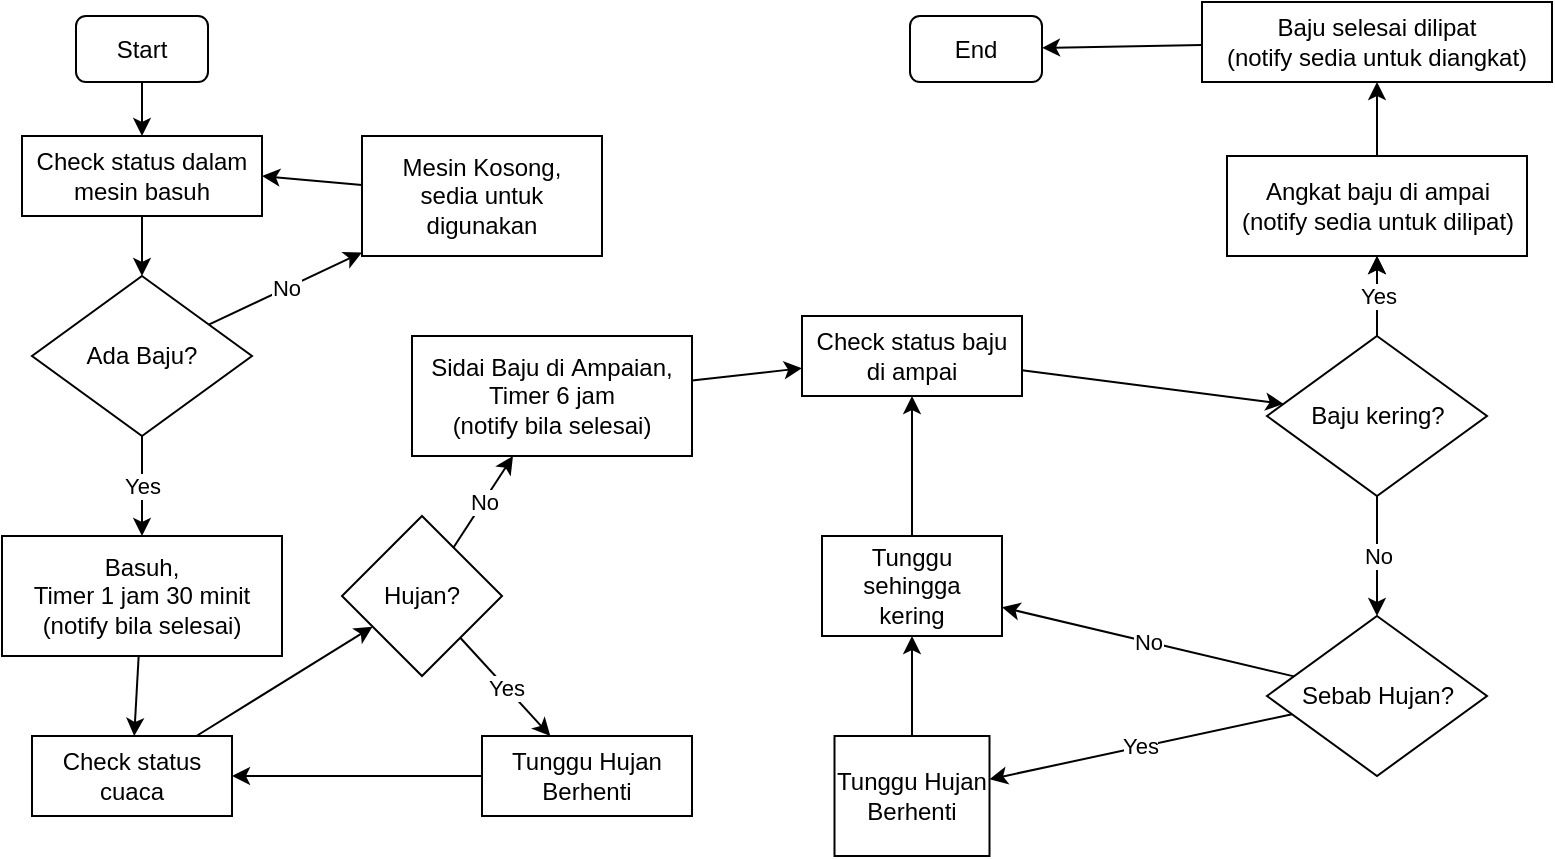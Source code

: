 <mxfile version="13.10.6" type="github">
  <diagram id="s7PEEPJIy9o_5e2Pum9e" name="Page-1">
    <mxGraphModel dx="918" dy="495" grid="1" gridSize="10" guides="1" tooltips="1" connect="1" arrows="1" fold="1" page="1" pageScale="1" pageWidth="827" pageHeight="1169" math="0" shadow="0">
      <root>
        <mxCell id="0" />
        <mxCell id="1" parent="0" />
        <mxCell id="jHbEwE0dVUc-BleYFiny-2" value="" style="edgeStyle=orthogonalEdgeStyle;rounded=0;orthogonalLoop=1;jettySize=auto;html=1;" edge="1" parent="1" source="q2Ii8qjP3S2E4ouvrTp5-34" target="jHbEwE0dVUc-BleYFiny-1">
          <mxGeometry relative="1" as="geometry" />
        </mxCell>
        <mxCell id="q2Ii8qjP3S2E4ouvrTp5-34" value="Start" style="rounded=1;whiteSpace=wrap;html=1;" parent="1" vertex="1">
          <mxGeometry x="67" y="20" width="66" height="33" as="geometry" />
        </mxCell>
        <mxCell id="q2Ii8qjP3S2E4ouvrTp5-49" value="End" style="rounded=1;whiteSpace=wrap;html=1;" parent="1" vertex="1">
          <mxGeometry x="484" y="20" width="66" height="33" as="geometry" />
        </mxCell>
        <mxCell id="jHbEwE0dVUc-BleYFiny-32" value="" style="edgeStyle=orthogonalEdgeStyle;rounded=0;orthogonalLoop=1;jettySize=auto;html=1;" edge="1" parent="1" source="jHbEwE0dVUc-BleYFiny-1" target="jHbEwE0dVUc-BleYFiny-31">
          <mxGeometry relative="1" as="geometry" />
        </mxCell>
        <mxCell id="jHbEwE0dVUc-BleYFiny-1" value="Check status dalam mesin basuh" style="rounded=0;whiteSpace=wrap;html=1;strokeWidth=1;" vertex="1" parent="1">
          <mxGeometry x="40" y="80" width="120" height="40" as="geometry" />
        </mxCell>
        <mxCell id="jHbEwE0dVUc-BleYFiny-77" value="" style="edgeStyle=none;rounded=0;orthogonalLoop=1;jettySize=auto;html=1;" edge="1" parent="1" source="jHbEwE0dVUc-BleYFiny-5" target="jHbEwE0dVUc-BleYFiny-73">
          <mxGeometry relative="1" as="geometry" />
        </mxCell>
        <mxCell id="jHbEwE0dVUc-BleYFiny-5" value="Basuh,&lt;br&gt;Timer 1 jam 30 minit&lt;br&gt;(notify bila selesai)" style="rounded=0;whiteSpace=wrap;html=1;strokeWidth=1;" vertex="1" parent="1">
          <mxGeometry x="30" y="280" width="140" height="60" as="geometry" />
        </mxCell>
        <mxCell id="jHbEwE0dVUc-BleYFiny-50" value="" style="edgeStyle=none;rounded=0;orthogonalLoop=1;jettySize=auto;html=1;" edge="1" parent="1" source="jHbEwE0dVUc-BleYFiny-9" target="jHbEwE0dVUc-BleYFiny-49">
          <mxGeometry relative="1" as="geometry" />
        </mxCell>
        <mxCell id="jHbEwE0dVUc-BleYFiny-9" value="Check status baju&lt;br&gt;di ampai" style="rounded=0;whiteSpace=wrap;html=1;strokeWidth=1;" vertex="1" parent="1">
          <mxGeometry x="430" y="170" width="110" height="40" as="geometry" />
        </mxCell>
        <mxCell id="jHbEwE0dVUc-BleYFiny-43" value="Yes" style="edgeStyle=none;rounded=0;orthogonalLoop=1;jettySize=auto;html=1;" edge="1" parent="1" source="jHbEwE0dVUc-BleYFiny-31" target="jHbEwE0dVUc-BleYFiny-5">
          <mxGeometry relative="1" as="geometry" />
        </mxCell>
        <mxCell id="jHbEwE0dVUc-BleYFiny-81" value="No" style="edgeStyle=none;rounded=0;orthogonalLoop=1;jettySize=auto;html=1;" edge="1" parent="1" source="jHbEwE0dVUc-BleYFiny-31" target="jHbEwE0dVUc-BleYFiny-34">
          <mxGeometry relative="1" as="geometry" />
        </mxCell>
        <mxCell id="jHbEwE0dVUc-BleYFiny-31" value="Ada Baju?" style="rhombus;whiteSpace=wrap;html=1;rounded=0;strokeWidth=1;" vertex="1" parent="1">
          <mxGeometry x="45" y="150" width="110" height="80" as="geometry" />
        </mxCell>
        <mxCell id="jHbEwE0dVUc-BleYFiny-63" value="" style="edgeStyle=none;rounded=0;orthogonalLoop=1;jettySize=auto;html=1;entryX=1;entryY=0.5;entryDx=0;entryDy=0;" edge="1" parent="1" source="jHbEwE0dVUc-BleYFiny-34" target="jHbEwE0dVUc-BleYFiny-1">
          <mxGeometry relative="1" as="geometry">
            <mxPoint x="265" y="80" as="targetPoint" />
          </mxGeometry>
        </mxCell>
        <mxCell id="jHbEwE0dVUc-BleYFiny-34" value="Mesin Kosong,&lt;br&gt;sedia untuk digunakan" style="whiteSpace=wrap;html=1;rounded=0;strokeWidth=1;" vertex="1" parent="1">
          <mxGeometry x="210" y="80" width="120" height="60" as="geometry" />
        </mxCell>
        <mxCell id="jHbEwE0dVUc-BleYFiny-48" value="" style="edgeStyle=none;rounded=0;orthogonalLoop=1;jettySize=auto;html=1;" edge="1" parent="1" source="jHbEwE0dVUc-BleYFiny-47" target="jHbEwE0dVUc-BleYFiny-9">
          <mxGeometry relative="1" as="geometry" />
        </mxCell>
        <mxCell id="jHbEwE0dVUc-BleYFiny-47" value="Sidai Baju di&amp;nbsp;Ampaian,&lt;br&gt;Timer 6 jam&lt;br&gt;(notify bila selesai)" style="rounded=0;whiteSpace=wrap;html=1;strokeWidth=1;" vertex="1" parent="1">
          <mxGeometry x="235" y="180" width="140" height="60" as="geometry" />
        </mxCell>
        <mxCell id="jHbEwE0dVUc-BleYFiny-52" value="Ya" style="edgeStyle=none;rounded=0;orthogonalLoop=1;jettySize=auto;html=1;" edge="1" parent="1" source="jHbEwE0dVUc-BleYFiny-49" target="jHbEwE0dVUc-BleYFiny-51">
          <mxGeometry relative="1" as="geometry" />
        </mxCell>
        <mxCell id="jHbEwE0dVUc-BleYFiny-55" value="Yes" style="edgeStyle=none;rounded=0;orthogonalLoop=1;jettySize=auto;html=1;" edge="1" parent="1" source="jHbEwE0dVUc-BleYFiny-49" target="jHbEwE0dVUc-BleYFiny-51">
          <mxGeometry relative="1" as="geometry" />
        </mxCell>
        <mxCell id="jHbEwE0dVUc-BleYFiny-58" value="" style="edgeStyle=none;rounded=0;orthogonalLoop=1;jettySize=auto;html=1;" edge="1" parent="1" source="jHbEwE0dVUc-BleYFiny-51" target="jHbEwE0dVUc-BleYFiny-57">
          <mxGeometry relative="1" as="geometry" />
        </mxCell>
        <mxCell id="jHbEwE0dVUc-BleYFiny-51" value="Angkat baju di ampai&lt;br&gt;(notify sedia untuk dilipat)" style="whiteSpace=wrap;html=1;rounded=0;strokeWidth=1;" vertex="1" parent="1">
          <mxGeometry x="642.5" y="90" width="150" height="50" as="geometry" />
        </mxCell>
        <mxCell id="jHbEwE0dVUc-BleYFiny-61" value="" style="edgeStyle=none;rounded=0;orthogonalLoop=1;jettySize=auto;html=1;" edge="1" parent="1" source="jHbEwE0dVUc-BleYFiny-53" target="jHbEwE0dVUc-BleYFiny-9">
          <mxGeometry relative="1" as="geometry" />
        </mxCell>
        <mxCell id="jHbEwE0dVUc-BleYFiny-53" value="Tunggu sehingga&lt;br&gt;kering" style="whiteSpace=wrap;html=1;rounded=0;strokeWidth=1;" vertex="1" parent="1">
          <mxGeometry x="440" y="280" width="90" height="50" as="geometry" />
        </mxCell>
        <mxCell id="jHbEwE0dVUc-BleYFiny-60" value="" style="edgeStyle=none;rounded=0;orthogonalLoop=1;jettySize=auto;html=1;" edge="1" parent="1" source="jHbEwE0dVUc-BleYFiny-57" target="q2Ii8qjP3S2E4ouvrTp5-49">
          <mxGeometry relative="1" as="geometry" />
        </mxCell>
        <mxCell id="jHbEwE0dVUc-BleYFiny-57" value="Baju selesai dilipat&lt;br&gt;(notify sedia untuk diangkat)" style="whiteSpace=wrap;html=1;rounded=0;strokeWidth=1;" vertex="1" parent="1">
          <mxGeometry x="630" y="13" width="175" height="40" as="geometry" />
        </mxCell>
        <mxCell id="jHbEwE0dVUc-BleYFiny-67" value="No" style="edgeStyle=none;rounded=0;orthogonalLoop=1;jettySize=auto;html=1;" edge="1" parent="1" source="jHbEwE0dVUc-BleYFiny-49" target="jHbEwE0dVUc-BleYFiny-66">
          <mxGeometry relative="1" as="geometry" />
        </mxCell>
        <mxCell id="jHbEwE0dVUc-BleYFiny-49" value="Baju kering?" style="rhombus;whiteSpace=wrap;html=1;rounded=0;strokeWidth=1;" vertex="1" parent="1">
          <mxGeometry x="662.5" y="180" width="110" height="80" as="geometry" />
        </mxCell>
        <mxCell id="jHbEwE0dVUc-BleYFiny-69" value="No" style="edgeStyle=none;rounded=0;orthogonalLoop=1;jettySize=auto;html=1;" edge="1" parent="1" source="jHbEwE0dVUc-BleYFiny-66" target="jHbEwE0dVUc-BleYFiny-53">
          <mxGeometry relative="1" as="geometry">
            <mxPoint x="587.5" y="370.526" as="targetPoint" />
          </mxGeometry>
        </mxCell>
        <mxCell id="jHbEwE0dVUc-BleYFiny-71" value="Yes" style="edgeStyle=none;rounded=0;orthogonalLoop=1;jettySize=auto;html=1;" edge="1" parent="1" source="jHbEwE0dVUc-BleYFiny-66" target="jHbEwE0dVUc-BleYFiny-70">
          <mxGeometry relative="1" as="geometry" />
        </mxCell>
        <mxCell id="jHbEwE0dVUc-BleYFiny-66" value="Sebab Hujan?" style="rhombus;whiteSpace=wrap;html=1;rounded=0;strokeWidth=1;" vertex="1" parent="1">
          <mxGeometry x="662.5" y="320" width="110" height="80" as="geometry" />
        </mxCell>
        <mxCell id="jHbEwE0dVUc-BleYFiny-72" value="" style="edgeStyle=none;rounded=0;orthogonalLoop=1;jettySize=auto;html=1;" edge="1" parent="1" source="jHbEwE0dVUc-BleYFiny-70" target="jHbEwE0dVUc-BleYFiny-53">
          <mxGeometry relative="1" as="geometry" />
        </mxCell>
        <mxCell id="jHbEwE0dVUc-BleYFiny-70" value="Tunggu Hujan Berhenti" style="whiteSpace=wrap;html=1;rounded=0;strokeWidth=1;" vertex="1" parent="1">
          <mxGeometry x="446.25" y="380" width="77.5" height="60" as="geometry" />
        </mxCell>
        <mxCell id="jHbEwE0dVUc-BleYFiny-75" value="" style="edgeStyle=none;rounded=0;orthogonalLoop=1;jettySize=auto;html=1;" edge="1" parent="1" source="jHbEwE0dVUc-BleYFiny-73" target="jHbEwE0dVUc-BleYFiny-74">
          <mxGeometry relative="1" as="geometry" />
        </mxCell>
        <mxCell id="jHbEwE0dVUc-BleYFiny-73" value="Check status cuaca" style="rounded=0;whiteSpace=wrap;html=1;strokeWidth=1;" vertex="1" parent="1">
          <mxGeometry x="45" y="380" width="100" height="40" as="geometry" />
        </mxCell>
        <mxCell id="jHbEwE0dVUc-BleYFiny-76" value="No" style="edgeStyle=none;rounded=0;orthogonalLoop=1;jettySize=auto;html=1;" edge="1" parent="1" source="jHbEwE0dVUc-BleYFiny-74" target="jHbEwE0dVUc-BleYFiny-47">
          <mxGeometry relative="1" as="geometry" />
        </mxCell>
        <mxCell id="jHbEwE0dVUc-BleYFiny-79" value="Yes" style="edgeStyle=none;rounded=0;orthogonalLoop=1;jettySize=auto;html=1;" edge="1" parent="1" source="jHbEwE0dVUc-BleYFiny-74" target="jHbEwE0dVUc-BleYFiny-78">
          <mxGeometry relative="1" as="geometry" />
        </mxCell>
        <mxCell id="jHbEwE0dVUc-BleYFiny-74" value="Hujan?" style="rhombus;whiteSpace=wrap;html=1;rounded=0;strokeWidth=1;" vertex="1" parent="1">
          <mxGeometry x="200" y="270" width="80" height="80" as="geometry" />
        </mxCell>
        <mxCell id="jHbEwE0dVUc-BleYFiny-80" value="" style="edgeStyle=none;rounded=0;orthogonalLoop=1;jettySize=auto;html=1;" edge="1" parent="1" source="jHbEwE0dVUc-BleYFiny-78" target="jHbEwE0dVUc-BleYFiny-73">
          <mxGeometry relative="1" as="geometry" />
        </mxCell>
        <mxCell id="jHbEwE0dVUc-BleYFiny-78" value="Tunggu Hujan Berhenti" style="whiteSpace=wrap;html=1;rounded=0;strokeWidth=1;" vertex="1" parent="1">
          <mxGeometry x="270" y="380" width="105" height="40" as="geometry" />
        </mxCell>
      </root>
    </mxGraphModel>
  </diagram>
</mxfile>
